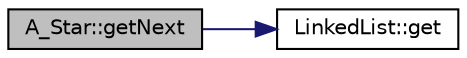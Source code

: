 digraph "A_Star::getNext"
{
 // LATEX_PDF_SIZE
  edge [fontname="Helvetica",fontsize="10",labelfontname="Helvetica",labelfontsize="10"];
  node [fontname="Helvetica",fontsize="10",shape=record];
  rankdir="LR";
  Node1 [label="A_Star::getNext",height=0.2,width=0.4,color="black", fillcolor="grey75", style="filled", fontcolor="black",tooltip="Method for getting the next element in the open list."];
  Node1 -> Node2 [color="midnightblue",fontsize="10",style="solid",fontname="Helvetica"];
  Node2 [label="LinkedList::get",height=0.2,width=0.4,color="black", fillcolor="white", style="filled",URL="$class_linked_list.html#a76d26f9fc7b344dc1d5bb81b853ae96e",tooltip=" "];
}
